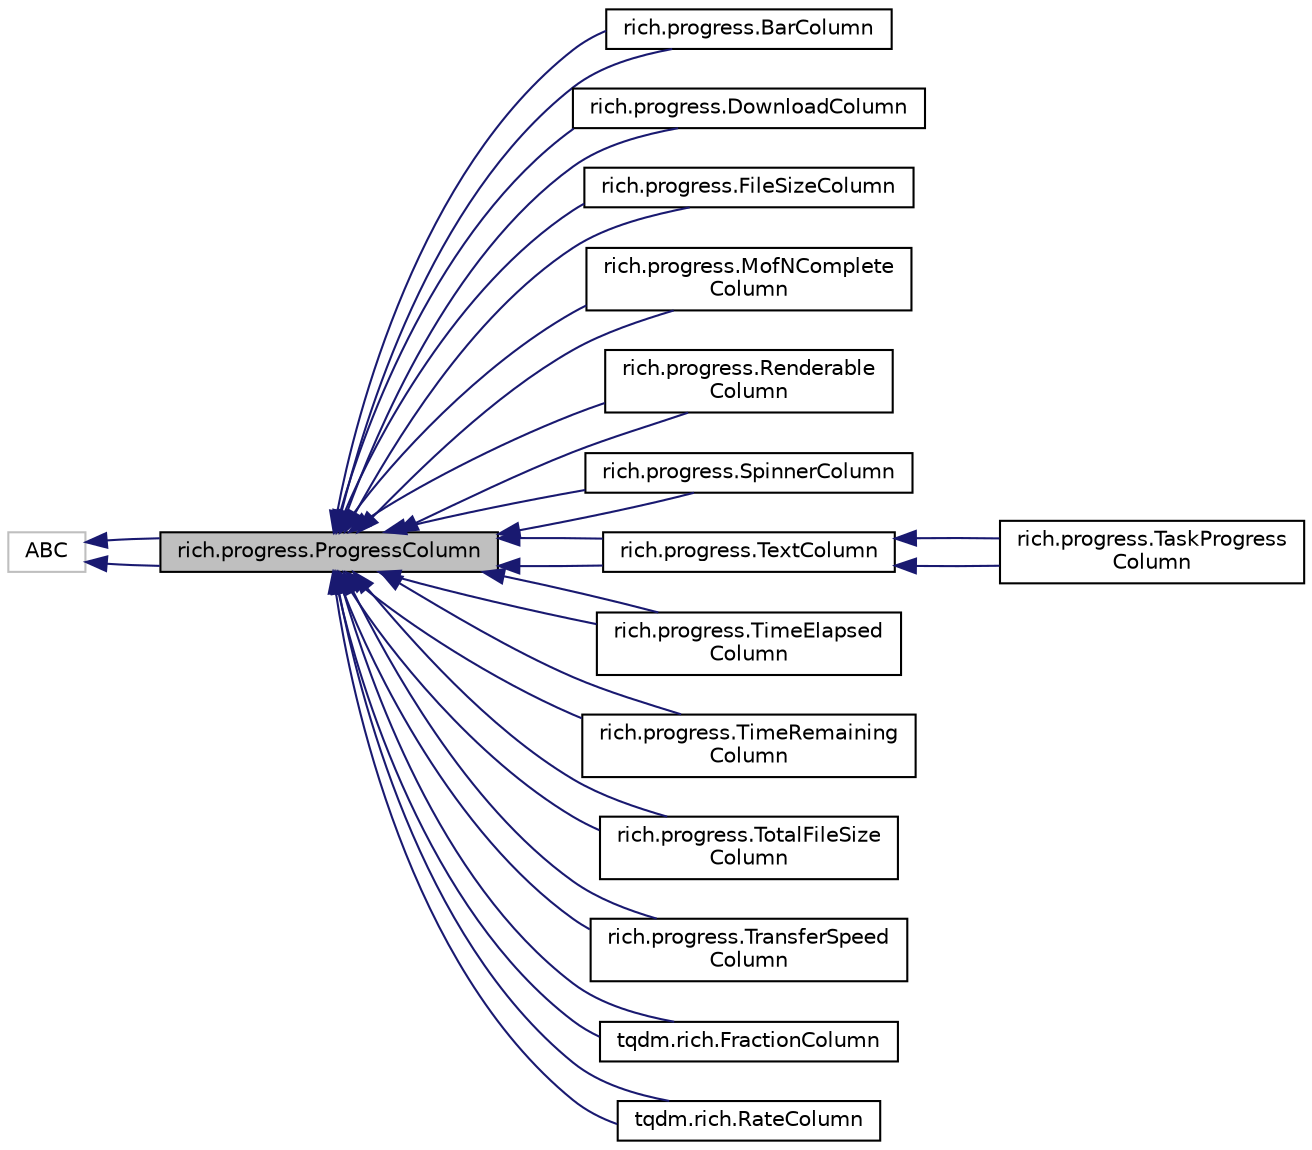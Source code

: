 digraph "rich.progress.ProgressColumn"
{
 // LATEX_PDF_SIZE
  edge [fontname="Helvetica",fontsize="10",labelfontname="Helvetica",labelfontsize="10"];
  node [fontname="Helvetica",fontsize="10",shape=record];
  rankdir="LR";
  Node1 [label="rich.progress.ProgressColumn",height=0.2,width=0.4,color="black", fillcolor="grey75", style="filled", fontcolor="black",tooltip=" "];
  Node2 -> Node1 [dir="back",color="midnightblue",fontsize="10",style="solid",fontname="Helvetica"];
  Node2 [label="ABC",height=0.2,width=0.4,color="grey75", fillcolor="white", style="filled",tooltip=" "];
  Node2 -> Node1 [dir="back",color="midnightblue",fontsize="10",style="solid",fontname="Helvetica"];
  Node1 -> Node3 [dir="back",color="midnightblue",fontsize="10",style="solid",fontname="Helvetica"];
  Node3 [label="rich.progress.BarColumn",height=0.2,width=0.4,color="black", fillcolor="white", style="filled",URL="$classrich_1_1progress_1_1BarColumn.html",tooltip=" "];
  Node1 -> Node3 [dir="back",color="midnightblue",fontsize="10",style="solid",fontname="Helvetica"];
  Node1 -> Node4 [dir="back",color="midnightblue",fontsize="10",style="solid",fontname="Helvetica"];
  Node4 [label="rich.progress.DownloadColumn",height=0.2,width=0.4,color="black", fillcolor="white", style="filled",URL="$classrich_1_1progress_1_1DownloadColumn.html",tooltip=" "];
  Node1 -> Node4 [dir="back",color="midnightblue",fontsize="10",style="solid",fontname="Helvetica"];
  Node1 -> Node5 [dir="back",color="midnightblue",fontsize="10",style="solid",fontname="Helvetica"];
  Node5 [label="rich.progress.FileSizeColumn",height=0.2,width=0.4,color="black", fillcolor="white", style="filled",URL="$classrich_1_1progress_1_1FileSizeColumn.html",tooltip=" "];
  Node1 -> Node5 [dir="back",color="midnightblue",fontsize="10",style="solid",fontname="Helvetica"];
  Node1 -> Node6 [dir="back",color="midnightblue",fontsize="10",style="solid",fontname="Helvetica"];
  Node6 [label="rich.progress.MofNComplete\lColumn",height=0.2,width=0.4,color="black", fillcolor="white", style="filled",URL="$classrich_1_1progress_1_1MofNCompleteColumn.html",tooltip=" "];
  Node1 -> Node6 [dir="back",color="midnightblue",fontsize="10",style="solid",fontname="Helvetica"];
  Node1 -> Node7 [dir="back",color="midnightblue",fontsize="10",style="solid",fontname="Helvetica"];
  Node7 [label="rich.progress.Renderable\lColumn",height=0.2,width=0.4,color="black", fillcolor="white", style="filled",URL="$classrich_1_1progress_1_1RenderableColumn.html",tooltip=" "];
  Node1 -> Node7 [dir="back",color="midnightblue",fontsize="10",style="solid",fontname="Helvetica"];
  Node1 -> Node8 [dir="back",color="midnightblue",fontsize="10",style="solid",fontname="Helvetica"];
  Node8 [label="rich.progress.SpinnerColumn",height=0.2,width=0.4,color="black", fillcolor="white", style="filled",URL="$classrich_1_1progress_1_1SpinnerColumn.html",tooltip=" "];
  Node1 -> Node8 [dir="back",color="midnightblue",fontsize="10",style="solid",fontname="Helvetica"];
  Node1 -> Node9 [dir="back",color="midnightblue",fontsize="10",style="solid",fontname="Helvetica"];
  Node9 [label="rich.progress.TextColumn",height=0.2,width=0.4,color="black", fillcolor="white", style="filled",URL="$classrich_1_1progress_1_1TextColumn.html",tooltip=" "];
  Node9 -> Node10 [dir="back",color="midnightblue",fontsize="10",style="solid",fontname="Helvetica"];
  Node10 [label="rich.progress.TaskProgress\lColumn",height=0.2,width=0.4,color="black", fillcolor="white", style="filled",URL="$classrich_1_1progress_1_1TaskProgressColumn.html",tooltip=" "];
  Node9 -> Node10 [dir="back",color="midnightblue",fontsize="10",style="solid",fontname="Helvetica"];
  Node1 -> Node9 [dir="back",color="midnightblue",fontsize="10",style="solid",fontname="Helvetica"];
  Node1 -> Node11 [dir="back",color="midnightblue",fontsize="10",style="solid",fontname="Helvetica"];
  Node11 [label="rich.progress.TimeElapsed\lColumn",height=0.2,width=0.4,color="black", fillcolor="white", style="filled",URL="$classrich_1_1progress_1_1TimeElapsedColumn.html",tooltip=" "];
  Node1 -> Node11 [dir="back",color="midnightblue",fontsize="10",style="solid",fontname="Helvetica"];
  Node1 -> Node12 [dir="back",color="midnightblue",fontsize="10",style="solid",fontname="Helvetica"];
  Node12 [label="rich.progress.TimeRemaining\lColumn",height=0.2,width=0.4,color="black", fillcolor="white", style="filled",URL="$classrich_1_1progress_1_1TimeRemainingColumn.html",tooltip=" "];
  Node1 -> Node12 [dir="back",color="midnightblue",fontsize="10",style="solid",fontname="Helvetica"];
  Node1 -> Node13 [dir="back",color="midnightblue",fontsize="10",style="solid",fontname="Helvetica"];
  Node13 [label="rich.progress.TotalFileSize\lColumn",height=0.2,width=0.4,color="black", fillcolor="white", style="filled",URL="$classrich_1_1progress_1_1TotalFileSizeColumn.html",tooltip=" "];
  Node1 -> Node13 [dir="back",color="midnightblue",fontsize="10",style="solid",fontname="Helvetica"];
  Node1 -> Node14 [dir="back",color="midnightblue",fontsize="10",style="solid",fontname="Helvetica"];
  Node14 [label="rich.progress.TransferSpeed\lColumn",height=0.2,width=0.4,color="black", fillcolor="white", style="filled",URL="$classrich_1_1progress_1_1TransferSpeedColumn.html",tooltip=" "];
  Node1 -> Node14 [dir="back",color="midnightblue",fontsize="10",style="solid",fontname="Helvetica"];
  Node1 -> Node15 [dir="back",color="midnightblue",fontsize="10",style="solid",fontname="Helvetica"];
  Node15 [label="tqdm.rich.FractionColumn",height=0.2,width=0.4,color="black", fillcolor="white", style="filled",URL="$classtqdm_1_1rich_1_1FractionColumn.html",tooltip=" "];
  Node1 -> Node15 [dir="back",color="midnightblue",fontsize="10",style="solid",fontname="Helvetica"];
  Node1 -> Node16 [dir="back",color="midnightblue",fontsize="10",style="solid",fontname="Helvetica"];
  Node16 [label="tqdm.rich.RateColumn",height=0.2,width=0.4,color="black", fillcolor="white", style="filled",URL="$classtqdm_1_1rich_1_1RateColumn.html",tooltip=" "];
  Node1 -> Node16 [dir="back",color="midnightblue",fontsize="10",style="solid",fontname="Helvetica"];
}
